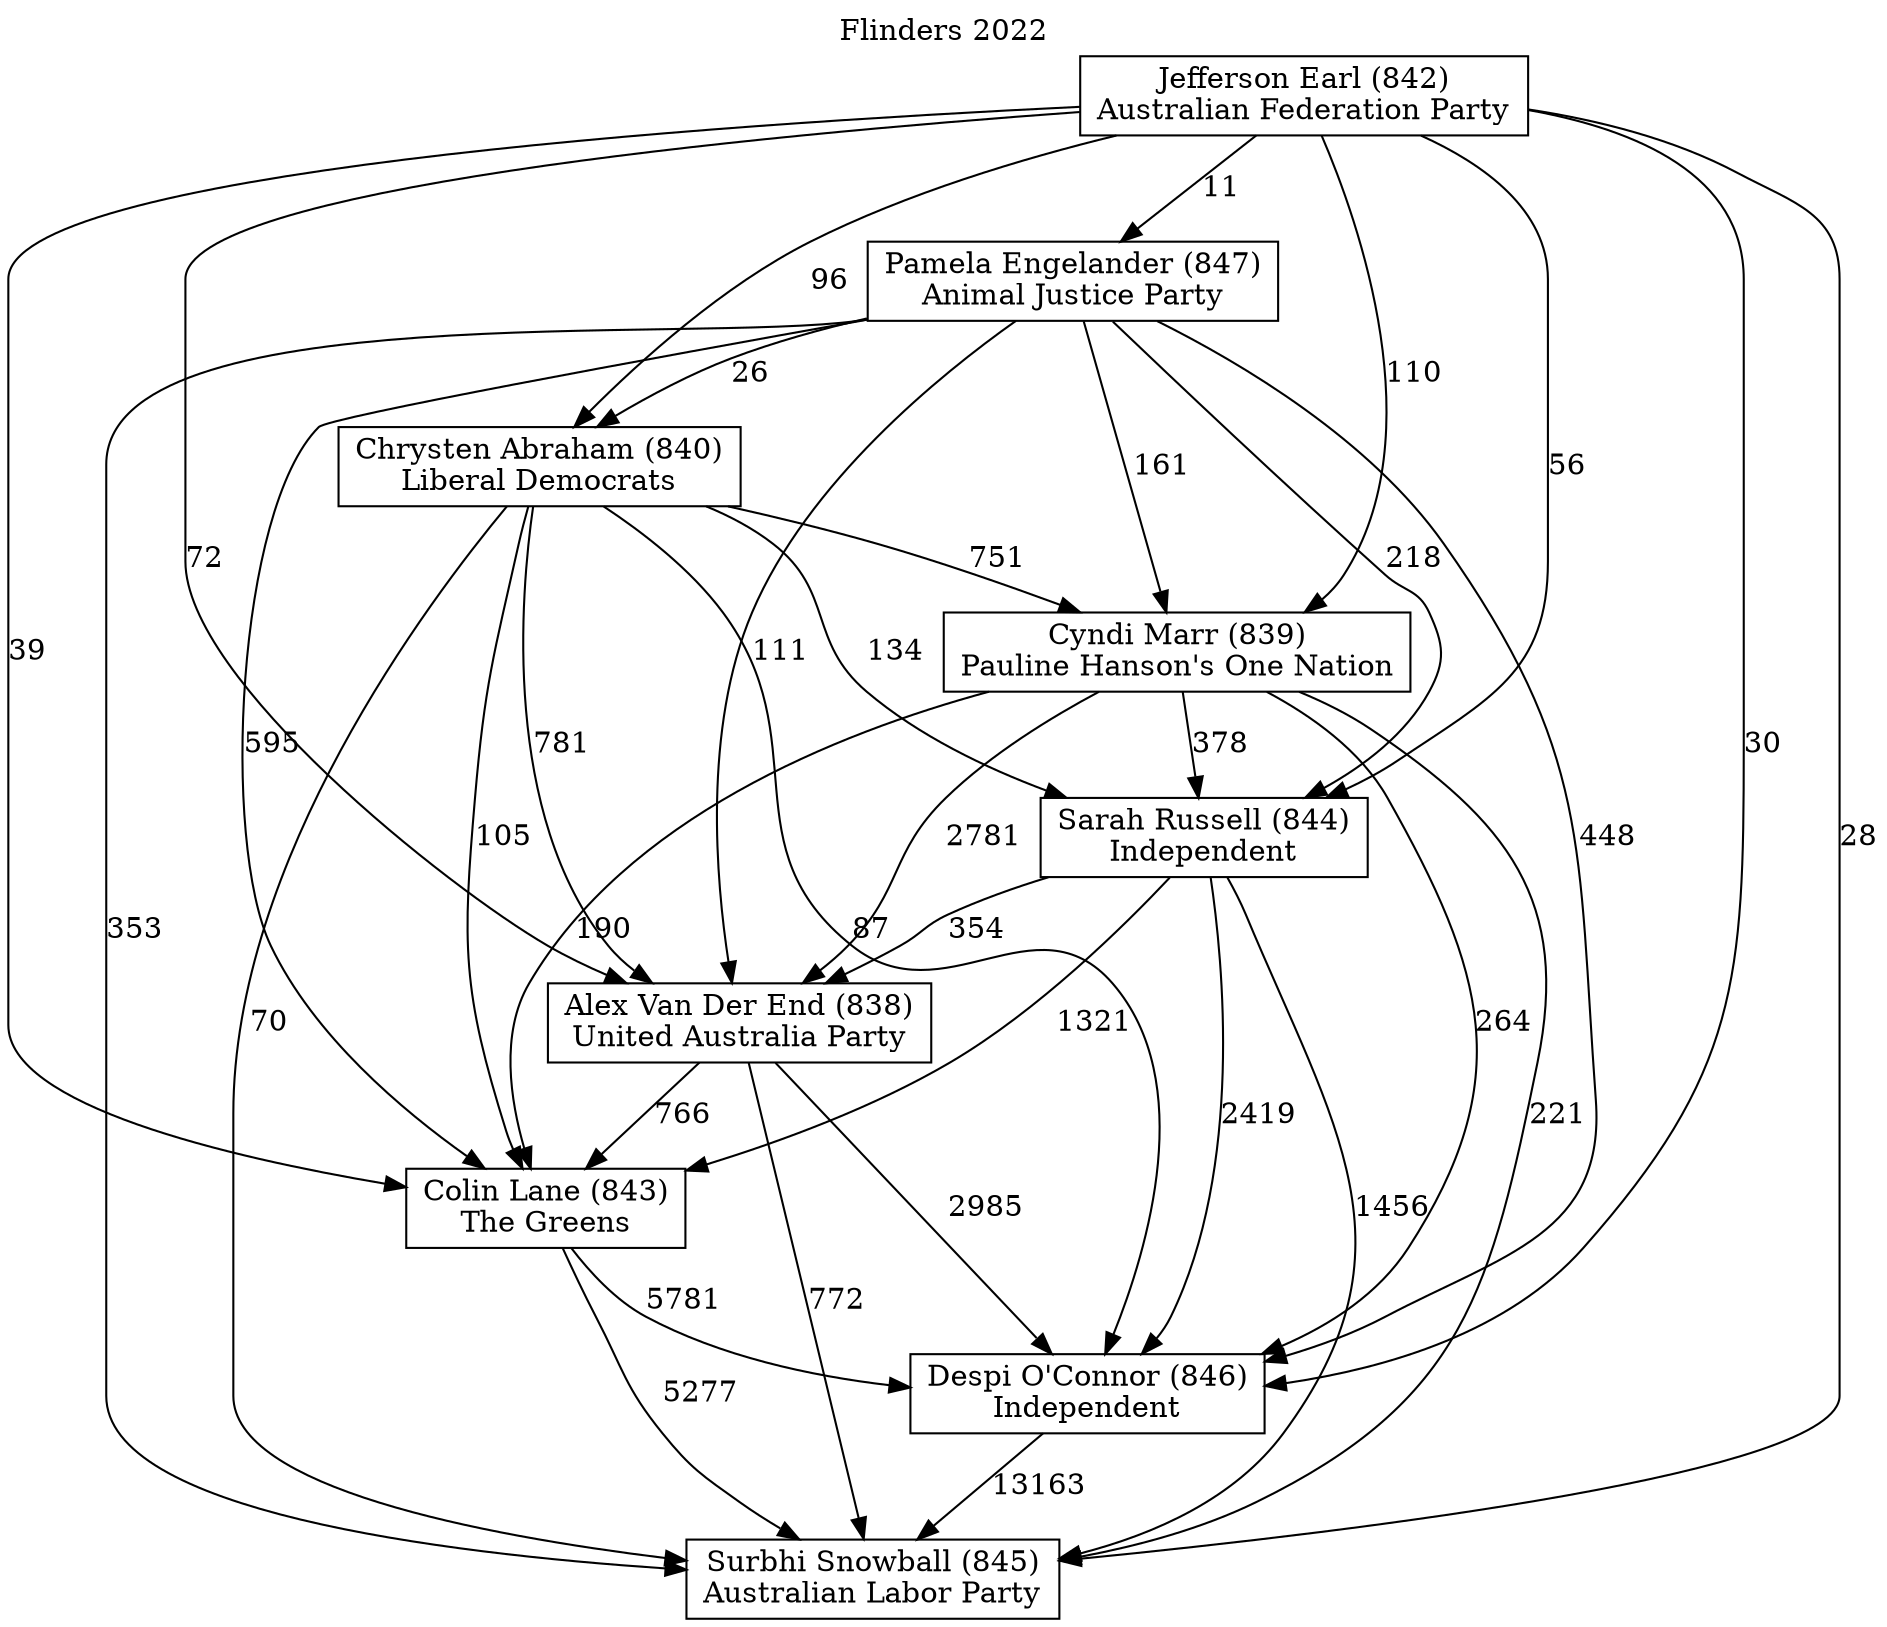 // House preference flow
digraph "Surbhi Snowball (845)_Flinders_2022" {
	graph [label="Flinders 2022" labelloc=t mclimit=10]
	node [shape=box]
	"Surbhi Snowball (845)" [label="Surbhi Snowball (845)
Australian Labor Party"]
	"Cyndi Marr (839)" [label="Cyndi Marr (839)
Pauline Hanson's One Nation"]
	"Colin Lane (843)" [label="Colin Lane (843)
The Greens"]
	"Pamela Engelander (847)" [label="Pamela Engelander (847)
Animal Justice Party"]
	"Alex Van Der End (838)" [label="Alex Van Der End (838)
United Australia Party"]
	"Despi O'Connor (846)" [label="Despi O'Connor (846)
Independent"]
	"Jefferson Earl (842)" [label="Jefferson Earl (842)
Australian Federation Party"]
	"Chrysten Abraham (840)" [label="Chrysten Abraham (840)
Liberal Democrats"]
	"Sarah Russell (844)" [label="Sarah Russell (844)
Independent"]
	"Pamela Engelander (847)" -> "Despi O'Connor (846)" [label=448]
	"Chrysten Abraham (840)" -> "Cyndi Marr (839)" [label=751]
	"Sarah Russell (844)" -> "Alex Van Der End (838)" [label=354]
	"Alex Van Der End (838)" -> "Colin Lane (843)" [label=766]
	"Jefferson Earl (842)" -> "Sarah Russell (844)" [label=56]
	"Jefferson Earl (842)" -> "Chrysten Abraham (840)" [label=96]
	"Chrysten Abraham (840)" -> "Colin Lane (843)" [label=105]
	"Jefferson Earl (842)" -> "Cyndi Marr (839)" [label=110]
	"Jefferson Earl (842)" -> "Surbhi Snowball (845)" [label=28]
	"Cyndi Marr (839)" -> "Surbhi Snowball (845)" [label=221]
	"Alex Van Der End (838)" -> "Despi O'Connor (846)" [label=2985]
	"Sarah Russell (844)" -> "Surbhi Snowball (845)" [label=1456]
	"Pamela Engelander (847)" -> "Chrysten Abraham (840)" [label=26]
	"Sarah Russell (844)" -> "Despi O'Connor (846)" [label=2419]
	"Cyndi Marr (839)" -> "Colin Lane (843)" [label=190]
	"Sarah Russell (844)" -> "Colin Lane (843)" [label=1321]
	"Jefferson Earl (842)" -> "Pamela Engelander (847)" [label=11]
	"Pamela Engelander (847)" -> "Sarah Russell (844)" [label=218]
	"Pamela Engelander (847)" -> "Alex Van Der End (838)" [label=111]
	"Alex Van Der End (838)" -> "Surbhi Snowball (845)" [label=772]
	"Jefferson Earl (842)" -> "Despi O'Connor (846)" [label=30]
	"Pamela Engelander (847)" -> "Surbhi Snowball (845)" [label=353]
	"Colin Lane (843)" -> "Surbhi Snowball (845)" [label=5277]
	"Chrysten Abraham (840)" -> "Despi O'Connor (846)" [label=87]
	"Jefferson Earl (842)" -> "Colin Lane (843)" [label=39]
	"Chrysten Abraham (840)" -> "Sarah Russell (844)" [label=134]
	"Colin Lane (843)" -> "Despi O'Connor (846)" [label=5781]
	"Cyndi Marr (839)" -> "Sarah Russell (844)" [label=378]
	"Cyndi Marr (839)" -> "Despi O'Connor (846)" [label=264]
	"Pamela Engelander (847)" -> "Colin Lane (843)" [label=595]
	"Pamela Engelander (847)" -> "Cyndi Marr (839)" [label=161]
	"Despi O'Connor (846)" -> "Surbhi Snowball (845)" [label=13163]
	"Chrysten Abraham (840)" -> "Alex Van Der End (838)" [label=781]
	"Jefferson Earl (842)" -> "Alex Van Der End (838)" [label=72]
	"Cyndi Marr (839)" -> "Alex Van Der End (838)" [label=2781]
	"Chrysten Abraham (840)" -> "Surbhi Snowball (845)" [label=70]
}
